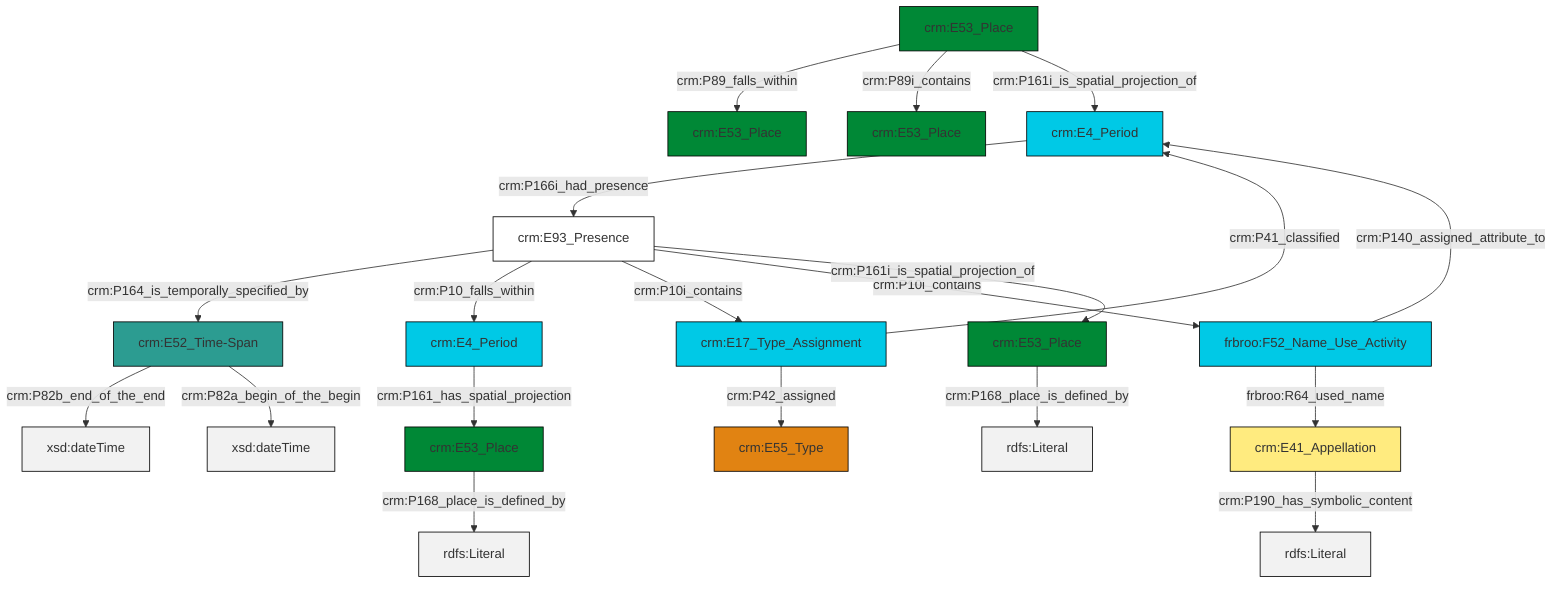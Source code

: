 graph TD
classDef Literal fill:#f2f2f2,stroke:#000000;
classDef CRM_Entity fill:#FFFFFF,stroke:#000000;
classDef Temporal_Entity fill:#00C9E6, stroke:#000000;
classDef Type fill:#E18312, stroke:#000000;
classDef Time-Span fill:#2C9C91, stroke:#000000;
classDef Appellation fill:#FFEB7F, stroke:#000000;
classDef Place fill:#008836, stroke:#000000;
classDef Persistent_Item fill:#B266B2, stroke:#000000;
classDef Conceptual_Object fill:#FFD700, stroke:#000000;
classDef Physical_Thing fill:#D2B48C, stroke:#000000;
classDef Actor fill:#f58aad, stroke:#000000;
classDef PC_Classes fill:#4ce600, stroke:#000000;
classDef Multi fill:#cccccc,stroke:#000000;

0["crm:E53_Place"]:::Place -->|crm:P89_falls_within| 1["crm:E53_Place"]:::Place
8["crm:E4_Period"]:::Temporal_Entity -->|crm:P166i_had_presence| 9["crm:E93_Presence"]:::CRM_Entity
9["crm:E93_Presence"]:::CRM_Entity -->|crm:P164_is_temporally_specified_by| 10["crm:E52_Time-Span"]:::Time-Span
9["crm:E93_Presence"]:::CRM_Entity -->|crm:P10_falls_within| 11["crm:E4_Period"]:::Temporal_Entity
10["crm:E52_Time-Span"]:::Time-Span -->|crm:P82b_end_of_the_end| 12[xsd:dateTime]:::Literal
9["crm:E93_Presence"]:::CRM_Entity -->|crm:P10i_contains| 2["crm:E17_Type_Assignment"]:::Temporal_Entity
13["frbroo:F52_Name_Use_Activity"]:::Temporal_Entity -->|crm:P140_assigned_attribute_to| 8["crm:E4_Period"]:::Temporal_Entity
14["crm:E53_Place"]:::Place -->|crm:P168_place_is_defined_by| 15[rdfs:Literal]:::Literal
2["crm:E17_Type_Assignment"]:::Temporal_Entity -->|crm:P42_assigned| 6["crm:E55_Type"]:::Type
4["crm:E41_Appellation"]:::Appellation -->|crm:P190_has_symbolic_content| 18[rdfs:Literal]:::Literal
0["crm:E53_Place"]:::Place -->|crm:P89i_contains| 20["crm:E53_Place"]:::Place
9["crm:E93_Presence"]:::CRM_Entity -->|crm:P10i_contains| 13["frbroo:F52_Name_Use_Activity"]:::Temporal_Entity
2["crm:E17_Type_Assignment"]:::Temporal_Entity -->|crm:P41_classified| 8["crm:E4_Period"]:::Temporal_Entity
0["crm:E53_Place"]:::Place -->|crm:P161i_is_spatial_projection_of| 8["crm:E4_Period"]:::Temporal_Entity
9["crm:E93_Presence"]:::CRM_Entity -->|crm:P161i_is_spatial_projection_of| 22["crm:E53_Place"]:::Place
11["crm:E4_Period"]:::Temporal_Entity -->|crm:P161_has_spatial_projection| 14["crm:E53_Place"]:::Place
22["crm:E53_Place"]:::Place -->|crm:P168_place_is_defined_by| 23[rdfs:Literal]:::Literal
13["frbroo:F52_Name_Use_Activity"]:::Temporal_Entity -->|frbroo:R64_used_name| 4["crm:E41_Appellation"]:::Appellation
10["crm:E52_Time-Span"]:::Time-Span -->|crm:P82a_begin_of_the_begin| 26[xsd:dateTime]:::Literal